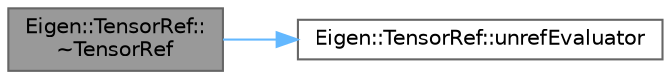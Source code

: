 digraph "Eigen::TensorRef::~TensorRef"
{
 // LATEX_PDF_SIZE
  bgcolor="transparent";
  edge [fontname=Helvetica,fontsize=10,labelfontname=Helvetica,labelfontsize=10];
  node [fontname=Helvetica,fontsize=10,shape=box,height=0.2,width=0.4];
  rankdir="LR";
  Node1 [id="Node000001",label="Eigen::TensorRef::\l~TensorRef",height=0.2,width=0.4,color="gray40", fillcolor="grey60", style="filled", fontcolor="black",tooltip=" "];
  Node1 -> Node2 [id="edge1_Node000001_Node000002",color="steelblue1",style="solid",tooltip=" "];
  Node2 [id="Node000002",label="Eigen::TensorRef::unrefEvaluator",height=0.2,width=0.4,color="grey40", fillcolor="white", style="filled",URL="$class_eigen_1_1_tensor_ref.html#aae91dd726cf8993b0edbc60b7ce10233",tooltip=" "];
}
